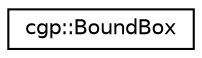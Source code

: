 digraph "Graphical Class Hierarchy"
{
  edge [fontname="Helvetica",fontsize="10",labelfontname="Helvetica",labelfontsize="10"];
  node [fontname="Helvetica",fontsize="10",shape=record];
  rankdir="LR";
  Node0 [label="cgp::BoundBox",height=0.2,width=0.4,color="black", fillcolor="white", style="filled",URL="$classcgp_1_1BoundBox.html",tooltip="Bounding box in 3D space. "];
}

